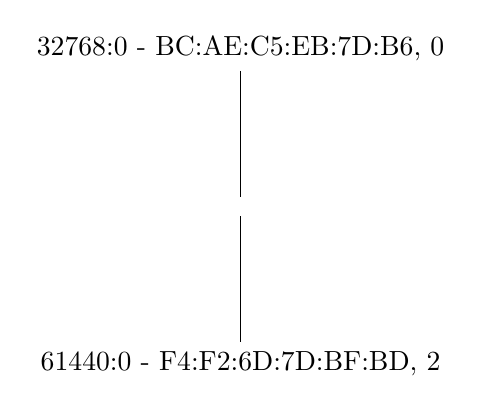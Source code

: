 \begin{tikzpicture}[]
\node (0) at (7.0,20) {32768:0 - BC:AE:C5:EB:7D:B6, 0};
\node (1) at (7.0,18) {};
\node (2) at (7.0,16) {61440:0 - F4:F2:6D:7D:BF:BD, 2};
\draw (1) -- (2);
\draw 
(0) -- (1);
\end{tikzpicture}

